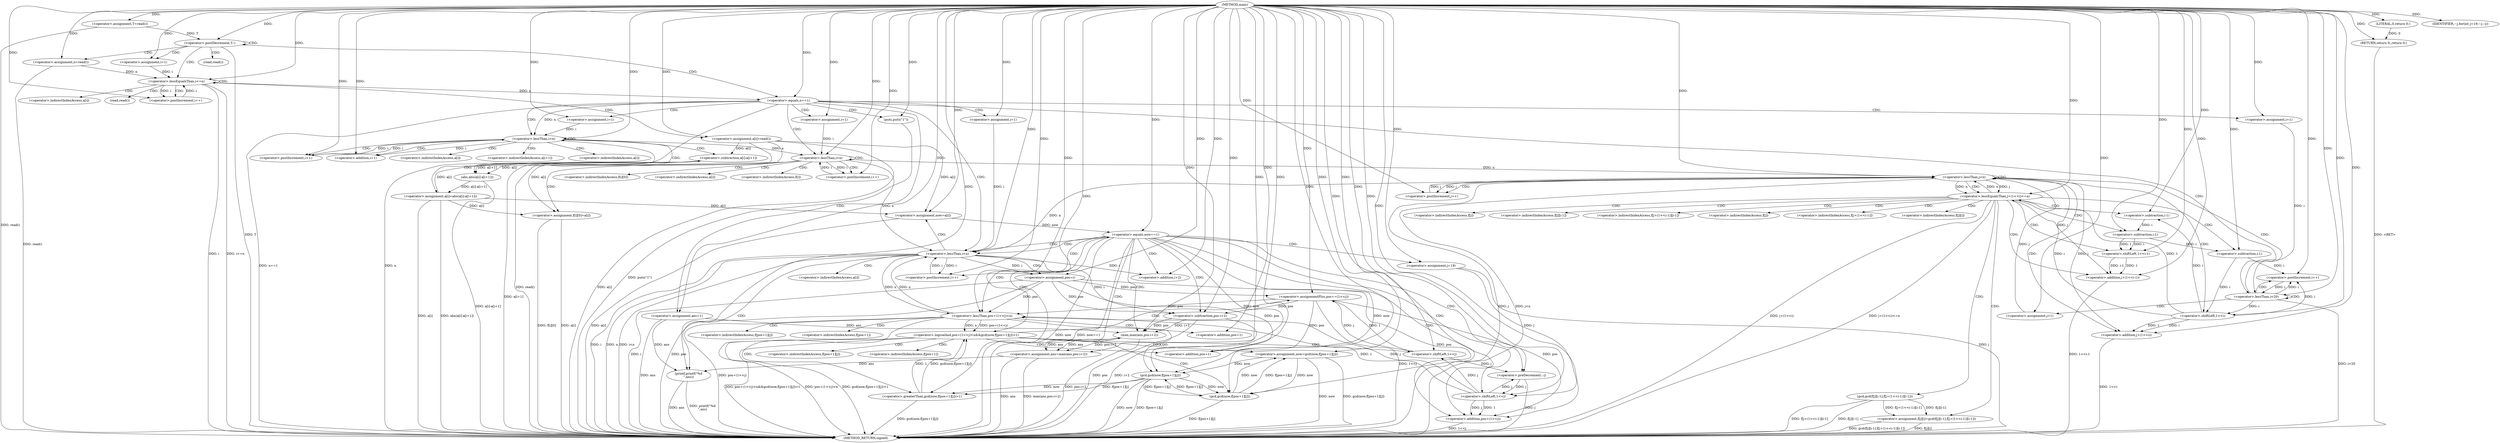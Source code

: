 digraph "main" {  
"1000182" [label = "(METHOD,main)" ]
"1000404" [label = "(METHOD_RETURN,signed)" ]
"1000184" [label = "(<operator>.assignment,T=read())" ]
"1000402" [label = "(RETURN,return 0;,return 0;)" ]
"1000188" [label = "(<operator>.postDecrement,T--)" ]
"1000403" [label = "(LITERAL,0,return 0;)" ]
"1000191" [label = "(<operator>.assignment,n=read())" ]
"1000316" [label = "(<operator>.assignment,ans=1)" ]
"1000399" [label = "(printf,printf(\"%d\n\",ans))" ]
"1000196" [label = "(<operator>.assignment,i=1)" ]
"1000199" [label = "(<operator>.lessEqualsThan,i<=n)" ]
"1000202" [label = "(<operator>.postIncrement,i++)" ]
"1000204" [label = "(<operator>.assignment,a[i]=read())" ]
"1000210" [label = "(<operator>.equals,n==1)" ]
"1000219" [label = "(<operator>.assignment,i=1)" ]
"1000222" [label = "(<operator>.lessThan,i<n)" ]
"1000225" [label = "(<operator>.postIncrement,i++)" ]
"1000227" [label = "(<operator>.assignment,a[i]=abs(a[i]-a[i+1]))" ]
"1000243" [label = "(<operator>.assignment,i=1)" ]
"1000246" [label = "(<operator>.lessThan,i<n)" ]
"1000249" [label = "(<operator>.postIncrement,i++)" ]
"1000251" [label = "(<operator>.assignment,f[i][0]=a[i])" ]
"1000262" [label = "(<operator>.assignment,i=1)" ]
"1000265" [label = "(<operator>.lessThan,i<20)" ]
"1000268" [label = "(<operator>.postIncrement,i++)" ]
"1000321" [label = "(<operator>.assignment,i=1)" ]
"1000324" [label = "(<operator>.lessThan,i<n)" ]
"1000327" [label = "(<operator>.postIncrement,i++)" ]
"1000214" [label = "(puts,puts(\"1\"))" ]
"1000272" [label = "(<operator>.assignment,j=1)" ]
"1000275" [label = "(<operator>.lessThan,j<n)" ]
"1000278" [label = "(<operator>.postIncrement,j++)" ]
"1000331" [label = "(<operator>.assignment,pos=i)" ]
"1000335" [label = "(<operator>.assignment,now=a[i])" ]
"1000390" [label = "(<operator>.assignment,ans=max(ans,pos-i+2))" ]
"1000231" [label = "(abs,abs(a[i]-a[i+1]))" ]
"1000281" [label = "(<operator>.lessEqualsThan,j+(1<<i)<=n)" ]
"1000288" [label = "(<operator>.assignment,f[j][i]=gcd(f[j][i-1],f[j+(1<<i-1)][i-1]))" ]
"1000341" [label = "(<operator>.equals,now==1)" ]
"1000347" [label = "(<operator>.assignment,j=19)" ]
"1000350" [label = "(IDENTIFIER,~j,for(int j=19;~j;--j))" ]
"1000351" [label = "(<operator>.preDecrement,--j)" ]
"1000232" [label = "(<operator>.subtraction,a[i]-a[i+1])" ]
"1000354" [label = "(<operator>.logicalAnd,pos+(1<<j)<n&&gcd(now,f[pos+1][j])>1)" ]
"1000392" [label = "(max,max(ans,pos-i+2))" ]
"1000282" [label = "(<operator>.addition,j+(1<<i))" ]
"1000294" [label = "(gcd,gcd(f[j][i-1],f[j+(1<<i-1)][i-1]))" ]
"1000374" [label = "(<operator>.assignment,now=gcd(now,f[pos+1][j]))" ]
"1000385" [label = "(<operator>.assignmentPlus,pos+=(1<<j))" ]
"1000394" [label = "(<operator>.subtraction,pos-i+2)" ]
"1000238" [label = "(<operator>.addition,i+1)" ]
"1000284" [label = "(<operator>.shiftLeft,1<<i)" ]
"1000355" [label = "(<operator>.lessThan,pos+(1<<j)<n)" ]
"1000362" [label = "(<operator>.greaterThan,gcd(now,f[pos+1][j])>1)" ]
"1000396" [label = "(<operator>.addition,i+2)" ]
"1000299" [label = "(<operator>.subtraction,i-1)" ]
"1000312" [label = "(<operator>.subtraction,i-1)" ]
"1000356" [label = "(<operator>.addition,pos+(1<<j))" ]
"1000363" [label = "(gcd,gcd(now,f[pos+1][j]))" ]
"1000376" [label = "(gcd,gcd(now,f[pos+1][j]))" ]
"1000387" [label = "(<operator>.shiftLeft,1<<j)" ]
"1000305" [label = "(<operator>.addition,j+(1<<i-1))" ]
"1000358" [label = "(<operator>.shiftLeft,1<<j)" ]
"1000307" [label = "(<operator>.shiftLeft,1<<i-1)" ]
"1000309" [label = "(<operator>.subtraction,i-1)" ]
"1000368" [label = "(<operator>.addition,pos+1)" ]
"1000381" [label = "(<operator>.addition,pos+1)" ]
"1000193" [label = "(read,read())" ]
"1000205" [label = "(<operator>.indirectIndexAccess,a[i])" ]
"1000208" [label = "(read,read())" ]
"1000228" [label = "(<operator>.indirectIndexAccess,a[i])" ]
"1000252" [label = "(<operator>.indirectIndexAccess,f[i][0])" ]
"1000257" [label = "(<operator>.indirectIndexAccess,a[i])" ]
"1000253" [label = "(<operator>.indirectIndexAccess,f[i])" ]
"1000337" [label = "(<operator>.indirectIndexAccess,a[i])" ]
"1000233" [label = "(<operator>.indirectIndexAccess,a[i])" ]
"1000236" [label = "(<operator>.indirectIndexAccess,a[i+1])" ]
"1000289" [label = "(<operator>.indirectIndexAccess,f[j][i])" ]
"1000290" [label = "(<operator>.indirectIndexAccess,f[j])" ]
"1000295" [label = "(<operator>.indirectIndexAccess,f[j][i-1])" ]
"1000302" [label = "(<operator>.indirectIndexAccess,f[j+(1<<i-1)][i-1])" ]
"1000296" [label = "(<operator>.indirectIndexAccess,f[j])" ]
"1000303" [label = "(<operator>.indirectIndexAccess,f[j+(1<<i-1)])" ]
"1000365" [label = "(<operator>.indirectIndexAccess,f[pos+1][j])" ]
"1000378" [label = "(<operator>.indirectIndexAccess,f[pos+1][j])" ]
"1000366" [label = "(<operator>.indirectIndexAccess,f[pos+1])" ]
"1000379" [label = "(<operator>.indirectIndexAccess,f[pos+1])" ]
  "1000184" -> "1000404"  [ label = "DDG: read()"] 
  "1000188" -> "1000404"  [ label = "DDG: T"] 
  "1000191" -> "1000404"  [ label = "DDG: read()"] 
  "1000199" -> "1000404"  [ label = "DDG: i"] 
  "1000199" -> "1000404"  [ label = "DDG: i<=n"] 
  "1000210" -> "1000404"  [ label = "DDG: n"] 
  "1000210" -> "1000404"  [ label = "DDG: n==1"] 
  "1000265" -> "1000404"  [ label = "DDG: i<20"] 
  "1000316" -> "1000404"  [ label = "DDG: ans"] 
  "1000324" -> "1000404"  [ label = "DDG: i"] 
  "1000324" -> "1000404"  [ label = "DDG: n"] 
  "1000324" -> "1000404"  [ label = "DDG: i<n"] 
  "1000399" -> "1000404"  [ label = "DDG: ans"] 
  "1000399" -> "1000404"  [ label = "DDG: printf(\"%d\n\",ans)"] 
  "1000331" -> "1000404"  [ label = "DDG: pos"] 
  "1000331" -> "1000404"  [ label = "DDG: i"] 
  "1000335" -> "1000404"  [ label = "DDG: a[i]"] 
  "1000341" -> "1000404"  [ label = "DDG: now"] 
  "1000341" -> "1000404"  [ label = "DDG: now==1"] 
  "1000347" -> "1000404"  [ label = "DDG: j"] 
  "1000390" -> "1000404"  [ label = "DDG: ans"] 
  "1000394" -> "1000404"  [ label = "DDG: pos"] 
  "1000394" -> "1000404"  [ label = "DDG: i+2"] 
  "1000392" -> "1000404"  [ label = "DDG: pos-i+2"] 
  "1000390" -> "1000404"  [ label = "DDG: max(ans,pos-i+2)"] 
  "1000356" -> "1000404"  [ label = "DDG: 1<<j"] 
  "1000355" -> "1000404"  [ label = "DDG: pos+(1<<j)"] 
  "1000354" -> "1000404"  [ label = "DDG: pos+(1<<j)<n"] 
  "1000363" -> "1000404"  [ label = "DDG: now"] 
  "1000363" -> "1000404"  [ label = "DDG: f[pos+1][j]"] 
  "1000362" -> "1000404"  [ label = "DDG: gcd(now,f[pos+1][j])"] 
  "1000354" -> "1000404"  [ label = "DDG: gcd(now,f[pos+1][j])>1"] 
  "1000354" -> "1000404"  [ label = "DDG: pos+(1<<j)<n&&gcd(now,f[pos+1][j])>1"] 
  "1000374" -> "1000404"  [ label = "DDG: now"] 
  "1000376" -> "1000404"  [ label = "DDG: f[pos+1][j]"] 
  "1000374" -> "1000404"  [ label = "DDG: gcd(now,f[pos+1][j])"] 
  "1000385" -> "1000404"  [ label = "DDG: 1<<j"] 
  "1000351" -> "1000404"  [ label = "DDG: j"] 
  "1000275" -> "1000404"  [ label = "DDG: j"] 
  "1000275" -> "1000404"  [ label = "DDG: j<n"] 
  "1000282" -> "1000404"  [ label = "DDG: 1<<i"] 
  "1000281" -> "1000404"  [ label = "DDG: j+(1<<i)"] 
  "1000281" -> "1000404"  [ label = "DDG: j+(1<<i)<=n"] 
  "1000288" -> "1000404"  [ label = "DDG: f[j][i]"] 
  "1000294" -> "1000404"  [ label = "DDG: f[j][i-1]"] 
  "1000305" -> "1000404"  [ label = "DDG: 1<<i-1"] 
  "1000294" -> "1000404"  [ label = "DDG: f[j+(1<<i-1)][i-1]"] 
  "1000288" -> "1000404"  [ label = "DDG: gcd(f[j][i-1],f[j+(1<<i-1)][i-1])"] 
  "1000251" -> "1000404"  [ label = "DDG: f[i][0]"] 
  "1000251" -> "1000404"  [ label = "DDG: a[i]"] 
  "1000227" -> "1000404"  [ label = "DDG: a[i]"] 
  "1000232" -> "1000404"  [ label = "DDG: a[i+1]"] 
  "1000231" -> "1000404"  [ label = "DDG: a[i]-a[i+1]"] 
  "1000227" -> "1000404"  [ label = "DDG: abs(a[i]-a[i+1])"] 
  "1000214" -> "1000404"  [ label = "DDG: puts(\"1\")"] 
  "1000204" -> "1000404"  [ label = "DDG: a[i]"] 
  "1000204" -> "1000404"  [ label = "DDG: read()"] 
  "1000402" -> "1000404"  [ label = "DDG: <RET>"] 
  "1000182" -> "1000184"  [ label = "DDG: "] 
  "1000403" -> "1000402"  [ label = "DDG: 0"] 
  "1000182" -> "1000402"  [ label = "DDG: "] 
  "1000182" -> "1000403"  [ label = "DDG: "] 
  "1000184" -> "1000188"  [ label = "DDG: T"] 
  "1000182" -> "1000188"  [ label = "DDG: "] 
  "1000182" -> "1000191"  [ label = "DDG: "] 
  "1000182" -> "1000316"  [ label = "DDG: "] 
  "1000182" -> "1000196"  [ label = "DDG: "] 
  "1000182" -> "1000204"  [ label = "DDG: "] 
  "1000182" -> "1000219"  [ label = "DDG: "] 
  "1000231" -> "1000227"  [ label = "DDG: a[i]-a[i+1]"] 
  "1000182" -> "1000243"  [ label = "DDG: "] 
  "1000227" -> "1000251"  [ label = "DDG: a[i]"] 
  "1000204" -> "1000251"  [ label = "DDG: a[i]"] 
  "1000182" -> "1000262"  [ label = "DDG: "] 
  "1000182" -> "1000321"  [ label = "DDG: "] 
  "1000182" -> "1000399"  [ label = "DDG: "] 
  "1000316" -> "1000399"  [ label = "DDG: ans"] 
  "1000390" -> "1000399"  [ label = "DDG: ans"] 
  "1000196" -> "1000199"  [ label = "DDG: i"] 
  "1000202" -> "1000199"  [ label = "DDG: i"] 
  "1000182" -> "1000199"  [ label = "DDG: "] 
  "1000191" -> "1000199"  [ label = "DDG: n"] 
  "1000199" -> "1000202"  [ label = "DDG: i"] 
  "1000182" -> "1000202"  [ label = "DDG: "] 
  "1000199" -> "1000210"  [ label = "DDG: n"] 
  "1000182" -> "1000210"  [ label = "DDG: "] 
  "1000219" -> "1000222"  [ label = "DDG: i"] 
  "1000225" -> "1000222"  [ label = "DDG: i"] 
  "1000182" -> "1000222"  [ label = "DDG: "] 
  "1000210" -> "1000222"  [ label = "DDG: n"] 
  "1000182" -> "1000225"  [ label = "DDG: "] 
  "1000222" -> "1000225"  [ label = "DDG: i"] 
  "1000243" -> "1000246"  [ label = "DDG: i"] 
  "1000249" -> "1000246"  [ label = "DDG: i"] 
  "1000182" -> "1000246"  [ label = "DDG: "] 
  "1000222" -> "1000246"  [ label = "DDG: n"] 
  "1000246" -> "1000249"  [ label = "DDG: i"] 
  "1000182" -> "1000249"  [ label = "DDG: "] 
  "1000262" -> "1000265"  [ label = "DDG: i"] 
  "1000268" -> "1000265"  [ label = "DDG: i"] 
  "1000182" -> "1000265"  [ label = "DDG: "] 
  "1000265" -> "1000268"  [ label = "DDG: i"] 
  "1000284" -> "1000268"  [ label = "DDG: i"] 
  "1000312" -> "1000268"  [ label = "DDG: i"] 
  "1000182" -> "1000268"  [ label = "DDG: "] 
  "1000182" -> "1000272"  [ label = "DDG: "] 
  "1000321" -> "1000324"  [ label = "DDG: i"] 
  "1000327" -> "1000324"  [ label = "DDG: i"] 
  "1000182" -> "1000324"  [ label = "DDG: "] 
  "1000246" -> "1000324"  [ label = "DDG: n"] 
  "1000355" -> "1000324"  [ label = "DDG: n"] 
  "1000275" -> "1000324"  [ label = "DDG: n"] 
  "1000182" -> "1000327"  [ label = "DDG: "] 
  "1000324" -> "1000327"  [ label = "DDG: i"] 
  "1000324" -> "1000331"  [ label = "DDG: i"] 
  "1000182" -> "1000331"  [ label = "DDG: "] 
  "1000227" -> "1000335"  [ label = "DDG: a[i]"] 
  "1000204" -> "1000335"  [ label = "DDG: a[i]"] 
  "1000392" -> "1000390"  [ label = "DDG: pos-i+2"] 
  "1000392" -> "1000390"  [ label = "DDG: ans"] 
  "1000182" -> "1000214"  [ label = "DDG: "] 
  "1000232" -> "1000231"  [ label = "DDG: a[i+1]"] 
  "1000232" -> "1000231"  [ label = "DDG: a[i]"] 
  "1000272" -> "1000275"  [ label = "DDG: j"] 
  "1000278" -> "1000275"  [ label = "DDG: j"] 
  "1000182" -> "1000275"  [ label = "DDG: "] 
  "1000246" -> "1000275"  [ label = "DDG: n"] 
  "1000281" -> "1000275"  [ label = "DDG: n"] 
  "1000182" -> "1000278"  [ label = "DDG: "] 
  "1000275" -> "1000278"  [ label = "DDG: j"] 
  "1000294" -> "1000288"  [ label = "DDG: f[j+(1<<i-1)][i-1]"] 
  "1000294" -> "1000288"  [ label = "DDG: f[j][i-1]"] 
  "1000182" -> "1000335"  [ label = "DDG: "] 
  "1000182" -> "1000347"  [ label = "DDG: "] 
  "1000182" -> "1000350"  [ label = "DDG: "] 
  "1000182" -> "1000390"  [ label = "DDG: "] 
  "1000227" -> "1000232"  [ label = "DDG: a[i]"] 
  "1000204" -> "1000232"  [ label = "DDG: a[i]"] 
  "1000275" -> "1000281"  [ label = "DDG: j"] 
  "1000182" -> "1000281"  [ label = "DDG: "] 
  "1000284" -> "1000281"  [ label = "DDG: i"] 
  "1000284" -> "1000281"  [ label = "DDG: 1"] 
  "1000275" -> "1000281"  [ label = "DDG: n"] 
  "1000335" -> "1000341"  [ label = "DDG: now"] 
  "1000182" -> "1000341"  [ label = "DDG: "] 
  "1000358" -> "1000351"  [ label = "DDG: j"] 
  "1000387" -> "1000351"  [ label = "DDG: j"] 
  "1000182" -> "1000351"  [ label = "DDG: "] 
  "1000316" -> "1000392"  [ label = "DDG: ans"] 
  "1000390" -> "1000392"  [ label = "DDG: ans"] 
  "1000182" -> "1000392"  [ label = "DDG: "] 
  "1000394" -> "1000392"  [ label = "DDG: i+2"] 
  "1000394" -> "1000392"  [ label = "DDG: pos"] 
  "1000275" -> "1000282"  [ label = "DDG: j"] 
  "1000182" -> "1000282"  [ label = "DDG: "] 
  "1000284" -> "1000282"  [ label = "DDG: i"] 
  "1000284" -> "1000282"  [ label = "DDG: 1"] 
  "1000355" -> "1000354"  [ label = "DDG: pos+(1<<j)"] 
  "1000355" -> "1000354"  [ label = "DDG: n"] 
  "1000362" -> "1000354"  [ label = "DDG: gcd(now,f[pos+1][j])"] 
  "1000362" -> "1000354"  [ label = "DDG: 1"] 
  "1000376" -> "1000374"  [ label = "DDG: now"] 
  "1000376" -> "1000374"  [ label = "DDG: f[pos+1][j]"] 
  "1000387" -> "1000385"  [ label = "DDG: j"] 
  "1000387" -> "1000385"  [ label = "DDG: 1"] 
  "1000331" -> "1000394"  [ label = "DDG: pos"] 
  "1000385" -> "1000394"  [ label = "DDG: pos"] 
  "1000182" -> "1000394"  [ label = "DDG: "] 
  "1000324" -> "1000394"  [ label = "DDG: i"] 
  "1000222" -> "1000238"  [ label = "DDG: i"] 
  "1000182" -> "1000238"  [ label = "DDG: "] 
  "1000182" -> "1000284"  [ label = "DDG: "] 
  "1000265" -> "1000284"  [ label = "DDG: i"] 
  "1000312" -> "1000284"  [ label = "DDG: i"] 
  "1000358" -> "1000355"  [ label = "DDG: j"] 
  "1000358" -> "1000355"  [ label = "DDG: 1"] 
  "1000331" -> "1000355"  [ label = "DDG: pos"] 
  "1000385" -> "1000355"  [ label = "DDG: pos"] 
  "1000182" -> "1000355"  [ label = "DDG: "] 
  "1000324" -> "1000355"  [ label = "DDG: n"] 
  "1000363" -> "1000362"  [ label = "DDG: now"] 
  "1000363" -> "1000362"  [ label = "DDG: f[pos+1][j]"] 
  "1000182" -> "1000362"  [ label = "DDG: "] 
  "1000182" -> "1000374"  [ label = "DDG: "] 
  "1000182" -> "1000385"  [ label = "DDG: "] 
  "1000331" -> "1000385"  [ label = "DDG: pos"] 
  "1000182" -> "1000396"  [ label = "DDG: "] 
  "1000324" -> "1000396"  [ label = "DDG: i"] 
  "1000284" -> "1000299"  [ label = "DDG: i"] 
  "1000182" -> "1000299"  [ label = "DDG: "] 
  "1000309" -> "1000312"  [ label = "DDG: i"] 
  "1000182" -> "1000312"  [ label = "DDG: "] 
  "1000331" -> "1000356"  [ label = "DDG: pos"] 
  "1000385" -> "1000356"  [ label = "DDG: pos"] 
  "1000182" -> "1000356"  [ label = "DDG: "] 
  "1000358" -> "1000356"  [ label = "DDG: j"] 
  "1000358" -> "1000356"  [ label = "DDG: 1"] 
  "1000341" -> "1000363"  [ label = "DDG: now"] 
  "1000374" -> "1000363"  [ label = "DDG: now"] 
  "1000182" -> "1000363"  [ label = "DDG: "] 
  "1000376" -> "1000363"  [ label = "DDG: f[pos+1][j]"] 
  "1000341" -> "1000376"  [ label = "DDG: now"] 
  "1000363" -> "1000376"  [ label = "DDG: now"] 
  "1000374" -> "1000376"  [ label = "DDG: now"] 
  "1000182" -> "1000376"  [ label = "DDG: "] 
  "1000363" -> "1000376"  [ label = "DDG: f[pos+1][j]"] 
  "1000182" -> "1000387"  [ label = "DDG: "] 
  "1000358" -> "1000387"  [ label = "DDG: j"] 
  "1000182" -> "1000305"  [ label = "DDG: "] 
  "1000275" -> "1000305"  [ label = "DDG: j"] 
  "1000307" -> "1000305"  [ label = "DDG: i-1"] 
  "1000307" -> "1000305"  [ label = "DDG: 1"] 
  "1000182" -> "1000358"  [ label = "DDG: "] 
  "1000347" -> "1000358"  [ label = "DDG: j"] 
  "1000351" -> "1000358"  [ label = "DDG: j"] 
  "1000182" -> "1000307"  [ label = "DDG: "] 
  "1000309" -> "1000307"  [ label = "DDG: i"] 
  "1000309" -> "1000307"  [ label = "DDG: 1"] 
  "1000299" -> "1000309"  [ label = "DDG: i"] 
  "1000182" -> "1000309"  [ label = "DDG: "] 
  "1000182" -> "1000368"  [ label = "DDG: "] 
  "1000182" -> "1000381"  [ label = "DDG: "] 
  "1000331" -> "1000381"  [ label = "DDG: pos"] 
  "1000385" -> "1000381"  [ label = "DDG: pos"] 
  "1000188" -> "1000191"  [ label = "CDG: "] 
  "1000188" -> "1000199"  [ label = "CDG: "] 
  "1000188" -> "1000210"  [ label = "CDG: "] 
  "1000188" -> "1000188"  [ label = "CDG: "] 
  "1000188" -> "1000196"  [ label = "CDG: "] 
  "1000188" -> "1000193"  [ label = "CDG: "] 
  "1000199" -> "1000208"  [ label = "CDG: "] 
  "1000199" -> "1000199"  [ label = "CDG: "] 
  "1000199" -> "1000204"  [ label = "CDG: "] 
  "1000199" -> "1000205"  [ label = "CDG: "] 
  "1000199" -> "1000202"  [ label = "CDG: "] 
  "1000210" -> "1000243"  [ label = "CDG: "] 
  "1000210" -> "1000321"  [ label = "CDG: "] 
  "1000210" -> "1000219"  [ label = "CDG: "] 
  "1000210" -> "1000222"  [ label = "CDG: "] 
  "1000210" -> "1000316"  [ label = "CDG: "] 
  "1000210" -> "1000214"  [ label = "CDG: "] 
  "1000210" -> "1000246"  [ label = "CDG: "] 
  "1000210" -> "1000265"  [ label = "CDG: "] 
  "1000210" -> "1000324"  [ label = "CDG: "] 
  "1000210" -> "1000262"  [ label = "CDG: "] 
  "1000222" -> "1000238"  [ label = "CDG: "] 
  "1000222" -> "1000233"  [ label = "CDG: "] 
  "1000222" -> "1000227"  [ label = "CDG: "] 
  "1000222" -> "1000236"  [ label = "CDG: "] 
  "1000222" -> "1000222"  [ label = "CDG: "] 
  "1000222" -> "1000232"  [ label = "CDG: "] 
  "1000222" -> "1000225"  [ label = "CDG: "] 
  "1000222" -> "1000231"  [ label = "CDG: "] 
  "1000222" -> "1000228"  [ label = "CDG: "] 
  "1000246" -> "1000251"  [ label = "CDG: "] 
  "1000246" -> "1000246"  [ label = "CDG: "] 
  "1000246" -> "1000253"  [ label = "CDG: "] 
  "1000246" -> "1000252"  [ label = "CDG: "] 
  "1000246" -> "1000249"  [ label = "CDG: "] 
  "1000246" -> "1000257"  [ label = "CDG: "] 
  "1000265" -> "1000268"  [ label = "CDG: "] 
  "1000265" -> "1000265"  [ label = "CDG: "] 
  "1000265" -> "1000272"  [ label = "CDG: "] 
  "1000265" -> "1000275"  [ label = "CDG: "] 
  "1000324" -> "1000337"  [ label = "CDG: "] 
  "1000324" -> "1000341"  [ label = "CDG: "] 
  "1000324" -> "1000399"  [ label = "CDG: "] 
  "1000324" -> "1000335"  [ label = "CDG: "] 
  "1000324" -> "1000331"  [ label = "CDG: "] 
  "1000275" -> "1000281"  [ label = "CDG: "] 
  "1000275" -> "1000282"  [ label = "CDG: "] 
  "1000275" -> "1000284"  [ label = "CDG: "] 
  "1000275" -> "1000278"  [ label = "CDG: "] 
  "1000275" -> "1000275"  [ label = "CDG: "] 
  "1000281" -> "1000294"  [ label = "CDG: "] 
  "1000281" -> "1000305"  [ label = "CDG: "] 
  "1000281" -> "1000312"  [ label = "CDG: "] 
  "1000281" -> "1000302"  [ label = "CDG: "] 
  "1000281" -> "1000289"  [ label = "CDG: "] 
  "1000281" -> "1000295"  [ label = "CDG: "] 
  "1000281" -> "1000288"  [ label = "CDG: "] 
  "1000281" -> "1000303"  [ label = "CDG: "] 
  "1000281" -> "1000307"  [ label = "CDG: "] 
  "1000281" -> "1000290"  [ label = "CDG: "] 
  "1000281" -> "1000309"  [ label = "CDG: "] 
  "1000281" -> "1000299"  [ label = "CDG: "] 
  "1000281" -> "1000296"  [ label = "CDG: "] 
  "1000341" -> "1000396"  [ label = "CDG: "] 
  "1000341" -> "1000392"  [ label = "CDG: "] 
  "1000341" -> "1000394"  [ label = "CDG: "] 
  "1000341" -> "1000324"  [ label = "CDG: "] 
  "1000341" -> "1000390"  [ label = "CDG: "] 
  "1000341" -> "1000347"  [ label = "CDG: "] 
  "1000341" -> "1000327"  [ label = "CDG: "] 
  "1000341" -> "1000354"  [ label = "CDG: "] 
  "1000341" -> "1000355"  [ label = "CDG: "] 
  "1000341" -> "1000356"  [ label = "CDG: "] 
  "1000341" -> "1000351"  [ label = "CDG: "] 
  "1000341" -> "1000358"  [ label = "CDG: "] 
  "1000354" -> "1000379"  [ label = "CDG: "] 
  "1000354" -> "1000387"  [ label = "CDG: "] 
  "1000354" -> "1000385"  [ label = "CDG: "] 
  "1000354" -> "1000376"  [ label = "CDG: "] 
  "1000354" -> "1000378"  [ label = "CDG: "] 
  "1000354" -> "1000374"  [ label = "CDG: "] 
  "1000354" -> "1000381"  [ label = "CDG: "] 
  "1000355" -> "1000362"  [ label = "CDG: "] 
  "1000355" -> "1000368"  [ label = "CDG: "] 
  "1000355" -> "1000363"  [ label = "CDG: "] 
  "1000355" -> "1000365"  [ label = "CDG: "] 
  "1000355" -> "1000366"  [ label = "CDG: "] 
}
